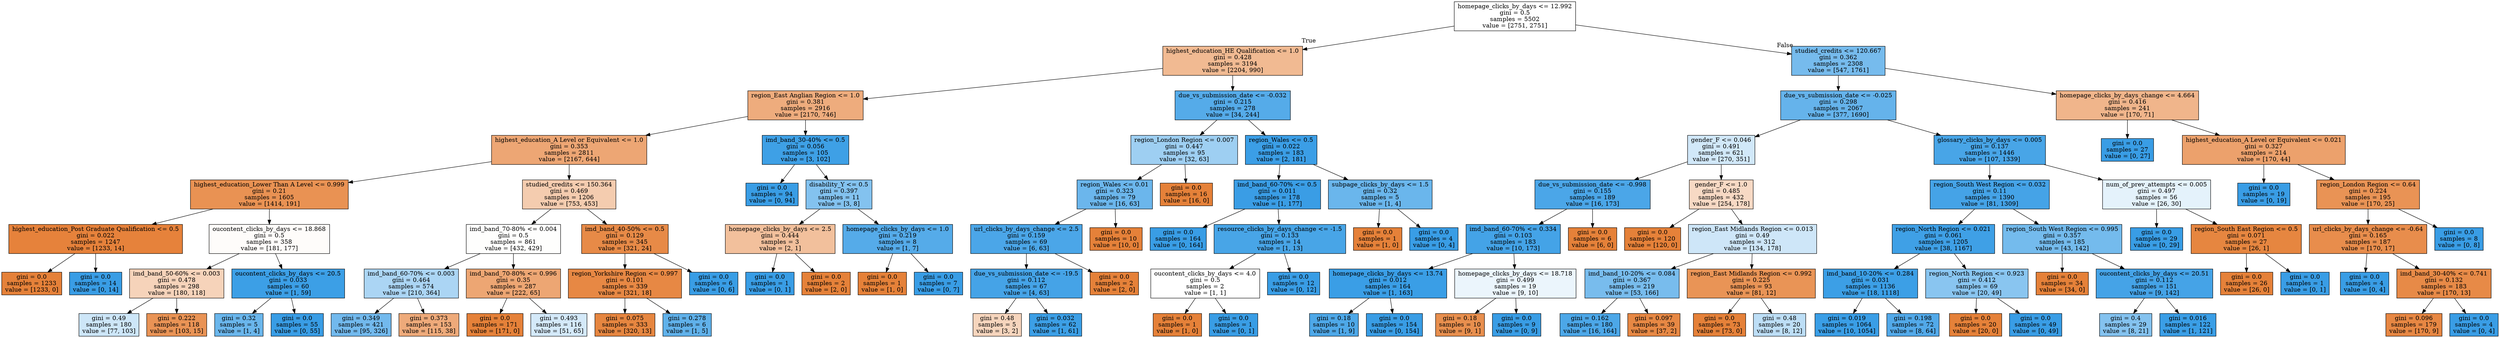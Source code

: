 digraph Tree {
node [shape=box, style="filled", color="black"] ;
0 [label="homepage_clicks_by_days <= 12.992\ngini = 0.5\nsamples = 5502\nvalue = [2751, 2751]", fillcolor="#e5813900"] ;
1 [label="highest_education_HE Qualification <= 1.0\ngini = 0.428\nsamples = 3194\nvalue = [2204, 990]", fillcolor="#e581398c"] ;
0 -> 1 [labeldistance=2.5, labelangle=45, headlabel="True"] ;
2 [label="region_East Anglian Region <= 1.0\ngini = 0.381\nsamples = 2916\nvalue = [2170, 746]", fillcolor="#e58139a7"] ;
1 -> 2 ;
3 [label="highest_education_A Level or Equivalent <= 1.0\ngini = 0.353\nsamples = 2811\nvalue = [2167, 644]", fillcolor="#e58139b3"] ;
2 -> 3 ;
4 [label="highest_education_Lower Than A Level <= 0.999\ngini = 0.21\nsamples = 1605\nvalue = [1414, 191]", fillcolor="#e58139dd"] ;
3 -> 4 ;
5 [label="highest_education_Post Graduate Qualification <= 0.5\ngini = 0.022\nsamples = 1247\nvalue = [1233, 14]", fillcolor="#e58139fc"] ;
4 -> 5 ;
6 [label="gini = 0.0\nsamples = 1233\nvalue = [1233, 0]", fillcolor="#e58139ff"] ;
5 -> 6 ;
7 [label="gini = 0.0\nsamples = 14\nvalue = [0, 14]", fillcolor="#399de5ff"] ;
5 -> 7 ;
8 [label="oucontent_clicks_by_days <= 18.868\ngini = 0.5\nsamples = 358\nvalue = [181, 177]", fillcolor="#e5813906"] ;
4 -> 8 ;
9 [label="imd_band_50-60% <= 0.003\ngini = 0.478\nsamples = 298\nvalue = [180, 118]", fillcolor="#e5813958"] ;
8 -> 9 ;
10 [label="gini = 0.49\nsamples = 180\nvalue = [77, 103]", fillcolor="#399de540"] ;
9 -> 10 ;
11 [label="gini = 0.222\nsamples = 118\nvalue = [103, 15]", fillcolor="#e58139da"] ;
9 -> 11 ;
12 [label="oucontent_clicks_by_days <= 20.5\ngini = 0.033\nsamples = 60\nvalue = [1, 59]", fillcolor="#399de5fb"] ;
8 -> 12 ;
13 [label="gini = 0.32\nsamples = 5\nvalue = [1, 4]", fillcolor="#399de5bf"] ;
12 -> 13 ;
14 [label="gini = 0.0\nsamples = 55\nvalue = [0, 55]", fillcolor="#399de5ff"] ;
12 -> 14 ;
15 [label="studied_credits <= 150.364\ngini = 0.469\nsamples = 1206\nvalue = [753, 453]", fillcolor="#e5813966"] ;
3 -> 15 ;
16 [label="imd_band_70-80% <= 0.004\ngini = 0.5\nsamples = 861\nvalue = [432, 429]", fillcolor="#e5813902"] ;
15 -> 16 ;
17 [label="imd_band_60-70% <= 0.003\ngini = 0.464\nsamples = 574\nvalue = [210, 364]", fillcolor="#399de56c"] ;
16 -> 17 ;
18 [label="gini = 0.349\nsamples = 421\nvalue = [95, 326]", fillcolor="#399de5b5"] ;
17 -> 18 ;
19 [label="gini = 0.373\nsamples = 153\nvalue = [115, 38]", fillcolor="#e58139ab"] ;
17 -> 19 ;
20 [label="imd_band_70-80% <= 0.996\ngini = 0.35\nsamples = 287\nvalue = [222, 65]", fillcolor="#e58139b4"] ;
16 -> 20 ;
21 [label="gini = 0.0\nsamples = 171\nvalue = [171, 0]", fillcolor="#e58139ff"] ;
20 -> 21 ;
22 [label="gini = 0.493\nsamples = 116\nvalue = [51, 65]", fillcolor="#399de537"] ;
20 -> 22 ;
23 [label="imd_band_40-50% <= 0.5\ngini = 0.129\nsamples = 345\nvalue = [321, 24]", fillcolor="#e58139ec"] ;
15 -> 23 ;
24 [label="region_Yorkshire Region <= 0.997\ngini = 0.101\nsamples = 339\nvalue = [321, 18]", fillcolor="#e58139f1"] ;
23 -> 24 ;
25 [label="gini = 0.075\nsamples = 333\nvalue = [320, 13]", fillcolor="#e58139f5"] ;
24 -> 25 ;
26 [label="gini = 0.278\nsamples = 6\nvalue = [1, 5]", fillcolor="#399de5cc"] ;
24 -> 26 ;
27 [label="gini = 0.0\nsamples = 6\nvalue = [0, 6]", fillcolor="#399de5ff"] ;
23 -> 27 ;
28 [label="imd_band_30-40% <= 0.5\ngini = 0.056\nsamples = 105\nvalue = [3, 102]", fillcolor="#399de5f8"] ;
2 -> 28 ;
29 [label="gini = 0.0\nsamples = 94\nvalue = [0, 94]", fillcolor="#399de5ff"] ;
28 -> 29 ;
30 [label="disability_Y <= 0.5\ngini = 0.397\nsamples = 11\nvalue = [3, 8]", fillcolor="#399de59f"] ;
28 -> 30 ;
31 [label="homepage_clicks_by_days <= 2.5\ngini = 0.444\nsamples = 3\nvalue = [2, 1]", fillcolor="#e581397f"] ;
30 -> 31 ;
32 [label="gini = 0.0\nsamples = 1\nvalue = [0, 1]", fillcolor="#399de5ff"] ;
31 -> 32 ;
33 [label="gini = 0.0\nsamples = 2\nvalue = [2, 0]", fillcolor="#e58139ff"] ;
31 -> 33 ;
34 [label="homepage_clicks_by_days <= 1.0\ngini = 0.219\nsamples = 8\nvalue = [1, 7]", fillcolor="#399de5db"] ;
30 -> 34 ;
35 [label="gini = 0.0\nsamples = 1\nvalue = [1, 0]", fillcolor="#e58139ff"] ;
34 -> 35 ;
36 [label="gini = 0.0\nsamples = 7\nvalue = [0, 7]", fillcolor="#399de5ff"] ;
34 -> 36 ;
37 [label="due_vs_submission_date <= -0.032\ngini = 0.215\nsamples = 278\nvalue = [34, 244]", fillcolor="#399de5db"] ;
1 -> 37 ;
38 [label="region_London Region <= 0.007\ngini = 0.447\nsamples = 95\nvalue = [32, 63]", fillcolor="#399de57d"] ;
37 -> 38 ;
39 [label="region_Wales <= 0.01\ngini = 0.323\nsamples = 79\nvalue = [16, 63]", fillcolor="#399de5be"] ;
38 -> 39 ;
40 [label="url_clicks_by_days_change <= 2.5\ngini = 0.159\nsamples = 69\nvalue = [6, 63]", fillcolor="#399de5e7"] ;
39 -> 40 ;
41 [label="due_vs_submission_date <= -19.5\ngini = 0.112\nsamples = 67\nvalue = [4, 63]", fillcolor="#399de5ef"] ;
40 -> 41 ;
42 [label="gini = 0.48\nsamples = 5\nvalue = [3, 2]", fillcolor="#e5813955"] ;
41 -> 42 ;
43 [label="gini = 0.032\nsamples = 62\nvalue = [1, 61]", fillcolor="#399de5fb"] ;
41 -> 43 ;
44 [label="gini = 0.0\nsamples = 2\nvalue = [2, 0]", fillcolor="#e58139ff"] ;
40 -> 44 ;
45 [label="gini = 0.0\nsamples = 10\nvalue = [10, 0]", fillcolor="#e58139ff"] ;
39 -> 45 ;
46 [label="gini = 0.0\nsamples = 16\nvalue = [16, 0]", fillcolor="#e58139ff"] ;
38 -> 46 ;
47 [label="region_Wales <= 0.5\ngini = 0.022\nsamples = 183\nvalue = [2, 181]", fillcolor="#399de5fc"] ;
37 -> 47 ;
48 [label="imd_band_60-70% <= 0.5\ngini = 0.011\nsamples = 178\nvalue = [1, 177]", fillcolor="#399de5fe"] ;
47 -> 48 ;
49 [label="gini = 0.0\nsamples = 164\nvalue = [0, 164]", fillcolor="#399de5ff"] ;
48 -> 49 ;
50 [label="resource_clicks_by_days_change <= -1.5\ngini = 0.133\nsamples = 14\nvalue = [1, 13]", fillcolor="#399de5eb"] ;
48 -> 50 ;
51 [label="oucontent_clicks_by_days <= 4.0\ngini = 0.5\nsamples = 2\nvalue = [1, 1]", fillcolor="#e5813900"] ;
50 -> 51 ;
52 [label="gini = 0.0\nsamples = 1\nvalue = [1, 0]", fillcolor="#e58139ff"] ;
51 -> 52 ;
53 [label="gini = 0.0\nsamples = 1\nvalue = [0, 1]", fillcolor="#399de5ff"] ;
51 -> 53 ;
54 [label="gini = 0.0\nsamples = 12\nvalue = [0, 12]", fillcolor="#399de5ff"] ;
50 -> 54 ;
55 [label="subpage_clicks_by_days <= 1.5\ngini = 0.32\nsamples = 5\nvalue = [1, 4]", fillcolor="#399de5bf"] ;
47 -> 55 ;
56 [label="gini = 0.0\nsamples = 1\nvalue = [1, 0]", fillcolor="#e58139ff"] ;
55 -> 56 ;
57 [label="gini = 0.0\nsamples = 4\nvalue = [0, 4]", fillcolor="#399de5ff"] ;
55 -> 57 ;
58 [label="studied_credits <= 120.667\ngini = 0.362\nsamples = 2308\nvalue = [547, 1761]", fillcolor="#399de5b0"] ;
0 -> 58 [labeldistance=2.5, labelangle=-45, headlabel="False"] ;
59 [label="due_vs_submission_date <= -0.025\ngini = 0.298\nsamples = 2067\nvalue = [377, 1690]", fillcolor="#399de5c6"] ;
58 -> 59 ;
60 [label="gender_F <= 0.046\ngini = 0.491\nsamples = 621\nvalue = [270, 351]", fillcolor="#399de53b"] ;
59 -> 60 ;
61 [label="due_vs_submission_date <= -0.998\ngini = 0.155\nsamples = 189\nvalue = [16, 173]", fillcolor="#399de5e7"] ;
60 -> 61 ;
62 [label="imd_band_60-70% <= 0.334\ngini = 0.103\nsamples = 183\nvalue = [10, 173]", fillcolor="#399de5f0"] ;
61 -> 62 ;
63 [label="homepage_clicks_by_days <= 13.74\ngini = 0.012\nsamples = 164\nvalue = [1, 163]", fillcolor="#399de5fd"] ;
62 -> 63 ;
64 [label="gini = 0.18\nsamples = 10\nvalue = [1, 9]", fillcolor="#399de5e3"] ;
63 -> 64 ;
65 [label="gini = 0.0\nsamples = 154\nvalue = [0, 154]", fillcolor="#399de5ff"] ;
63 -> 65 ;
66 [label="homepage_clicks_by_days <= 18.718\ngini = 0.499\nsamples = 19\nvalue = [9, 10]", fillcolor="#399de519"] ;
62 -> 66 ;
67 [label="gini = 0.18\nsamples = 10\nvalue = [9, 1]", fillcolor="#e58139e3"] ;
66 -> 67 ;
68 [label="gini = 0.0\nsamples = 9\nvalue = [0, 9]", fillcolor="#399de5ff"] ;
66 -> 68 ;
69 [label="gini = 0.0\nsamples = 6\nvalue = [6, 0]", fillcolor="#e58139ff"] ;
61 -> 69 ;
70 [label="gender_F <= 1.0\ngini = 0.485\nsamples = 432\nvalue = [254, 178]", fillcolor="#e581394c"] ;
60 -> 70 ;
71 [label="gini = 0.0\nsamples = 120\nvalue = [120, 0]", fillcolor="#e58139ff"] ;
70 -> 71 ;
72 [label="region_East Midlands Region <= 0.013\ngini = 0.49\nsamples = 312\nvalue = [134, 178]", fillcolor="#399de53f"] ;
70 -> 72 ;
73 [label="imd_band_10-20% <= 0.084\ngini = 0.367\nsamples = 219\nvalue = [53, 166]", fillcolor="#399de5ae"] ;
72 -> 73 ;
74 [label="gini = 0.162\nsamples = 180\nvalue = [16, 164]", fillcolor="#399de5e6"] ;
73 -> 74 ;
75 [label="gini = 0.097\nsamples = 39\nvalue = [37, 2]", fillcolor="#e58139f1"] ;
73 -> 75 ;
76 [label="region_East Midlands Region <= 0.992\ngini = 0.225\nsamples = 93\nvalue = [81, 12]", fillcolor="#e58139d9"] ;
72 -> 76 ;
77 [label="gini = 0.0\nsamples = 73\nvalue = [73, 0]", fillcolor="#e58139ff"] ;
76 -> 77 ;
78 [label="gini = 0.48\nsamples = 20\nvalue = [8, 12]", fillcolor="#399de555"] ;
76 -> 78 ;
79 [label="glossary_clicks_by_days <= 0.005\ngini = 0.137\nsamples = 1446\nvalue = [107, 1339]", fillcolor="#399de5eb"] ;
59 -> 79 ;
80 [label="region_South West Region <= 0.032\ngini = 0.11\nsamples = 1390\nvalue = [81, 1309]", fillcolor="#399de5ef"] ;
79 -> 80 ;
81 [label="region_North Region <= 0.021\ngini = 0.061\nsamples = 1205\nvalue = [38, 1167]", fillcolor="#399de5f7"] ;
80 -> 81 ;
82 [label="imd_band_10-20% <= 0.284\ngini = 0.031\nsamples = 1136\nvalue = [18, 1118]", fillcolor="#399de5fb"] ;
81 -> 82 ;
83 [label="gini = 0.019\nsamples = 1064\nvalue = [10, 1054]", fillcolor="#399de5fd"] ;
82 -> 83 ;
84 [label="gini = 0.198\nsamples = 72\nvalue = [8, 64]", fillcolor="#399de5df"] ;
82 -> 84 ;
85 [label="region_North Region <= 0.923\ngini = 0.412\nsamples = 69\nvalue = [20, 49]", fillcolor="#399de597"] ;
81 -> 85 ;
86 [label="gini = 0.0\nsamples = 20\nvalue = [20, 0]", fillcolor="#e58139ff"] ;
85 -> 86 ;
87 [label="gini = 0.0\nsamples = 49\nvalue = [0, 49]", fillcolor="#399de5ff"] ;
85 -> 87 ;
88 [label="region_South West Region <= 0.995\ngini = 0.357\nsamples = 185\nvalue = [43, 142]", fillcolor="#399de5b2"] ;
80 -> 88 ;
89 [label="gini = 0.0\nsamples = 34\nvalue = [34, 0]", fillcolor="#e58139ff"] ;
88 -> 89 ;
90 [label="oucontent_clicks_by_days <= 20.51\ngini = 0.112\nsamples = 151\nvalue = [9, 142]", fillcolor="#399de5ef"] ;
88 -> 90 ;
91 [label="gini = 0.4\nsamples = 29\nvalue = [8, 21]", fillcolor="#399de59e"] ;
90 -> 91 ;
92 [label="gini = 0.016\nsamples = 122\nvalue = [1, 121]", fillcolor="#399de5fd"] ;
90 -> 92 ;
93 [label="num_of_prev_attempts <= 0.005\ngini = 0.497\nsamples = 56\nvalue = [26, 30]", fillcolor="#399de522"] ;
79 -> 93 ;
94 [label="gini = 0.0\nsamples = 29\nvalue = [0, 29]", fillcolor="#399de5ff"] ;
93 -> 94 ;
95 [label="region_South East Region <= 0.5\ngini = 0.071\nsamples = 27\nvalue = [26, 1]", fillcolor="#e58139f5"] ;
93 -> 95 ;
96 [label="gini = 0.0\nsamples = 26\nvalue = [26, 0]", fillcolor="#e58139ff"] ;
95 -> 96 ;
97 [label="gini = 0.0\nsamples = 1\nvalue = [0, 1]", fillcolor="#399de5ff"] ;
95 -> 97 ;
98 [label="homepage_clicks_by_days_change <= 4.664\ngini = 0.416\nsamples = 241\nvalue = [170, 71]", fillcolor="#e5813995"] ;
58 -> 98 ;
99 [label="gini = 0.0\nsamples = 27\nvalue = [0, 27]", fillcolor="#399de5ff"] ;
98 -> 99 ;
100 [label="highest_education_A Level or Equivalent <= 0.021\ngini = 0.327\nsamples = 214\nvalue = [170, 44]", fillcolor="#e58139bd"] ;
98 -> 100 ;
101 [label="gini = 0.0\nsamples = 19\nvalue = [0, 19]", fillcolor="#399de5ff"] ;
100 -> 101 ;
102 [label="region_London Region <= 0.64\ngini = 0.224\nsamples = 195\nvalue = [170, 25]", fillcolor="#e58139da"] ;
100 -> 102 ;
103 [label="url_clicks_by_days_change <= -0.64\ngini = 0.165\nsamples = 187\nvalue = [170, 17]", fillcolor="#e58139e6"] ;
102 -> 103 ;
104 [label="gini = 0.0\nsamples = 4\nvalue = [0, 4]", fillcolor="#399de5ff"] ;
103 -> 104 ;
105 [label="imd_band_30-40% <= 0.741\ngini = 0.132\nsamples = 183\nvalue = [170, 13]", fillcolor="#e58139ec"] ;
103 -> 105 ;
106 [label="gini = 0.096\nsamples = 179\nvalue = [170, 9]", fillcolor="#e58139f2"] ;
105 -> 106 ;
107 [label="gini = 0.0\nsamples = 4\nvalue = [0, 4]", fillcolor="#399de5ff"] ;
105 -> 107 ;
108 [label="gini = 0.0\nsamples = 8\nvalue = [0, 8]", fillcolor="#399de5ff"] ;
102 -> 108 ;
}